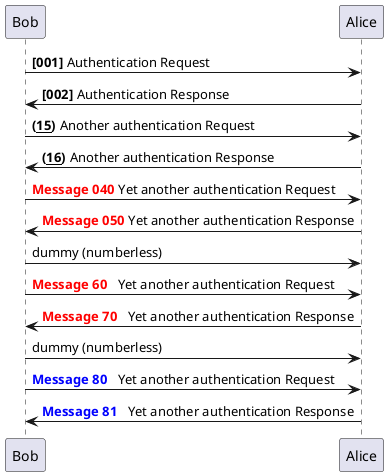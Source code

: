 @startuml
autonumber "<b>[000]"
Bob -> Alice : Authentication Request
Bob <- Alice : Authentication Response

autonumber 15 "<b>(<u>##</u>)"
Bob -> Alice : Another authentication Request
Bob <- Alice : Another authentication Response

autonumber 40 10 "<font color=red><b>Message 000"
Bob -> Alice : Yet another authentication Request
Bob <- Alice : Yet another authentication Response

/'It is possible to stop and resume the auto numbering'/
autonumber stop
Bob -> Alice : dummy (numberless)

autonumber resume "<font color=red><b>Message 0  "
Bob -> Alice : Yet another authentication Request
Bob <- Alice : Yet another authentication Response

autonumber stop
Bob -> Alice : dummy (numberless)

autonumber resume 1 "<font color=blue><b>Message 0  "
Bob -> Alice : Yet another authentication Request
Bob <- Alice : Yet another authentication Response



@enduml
